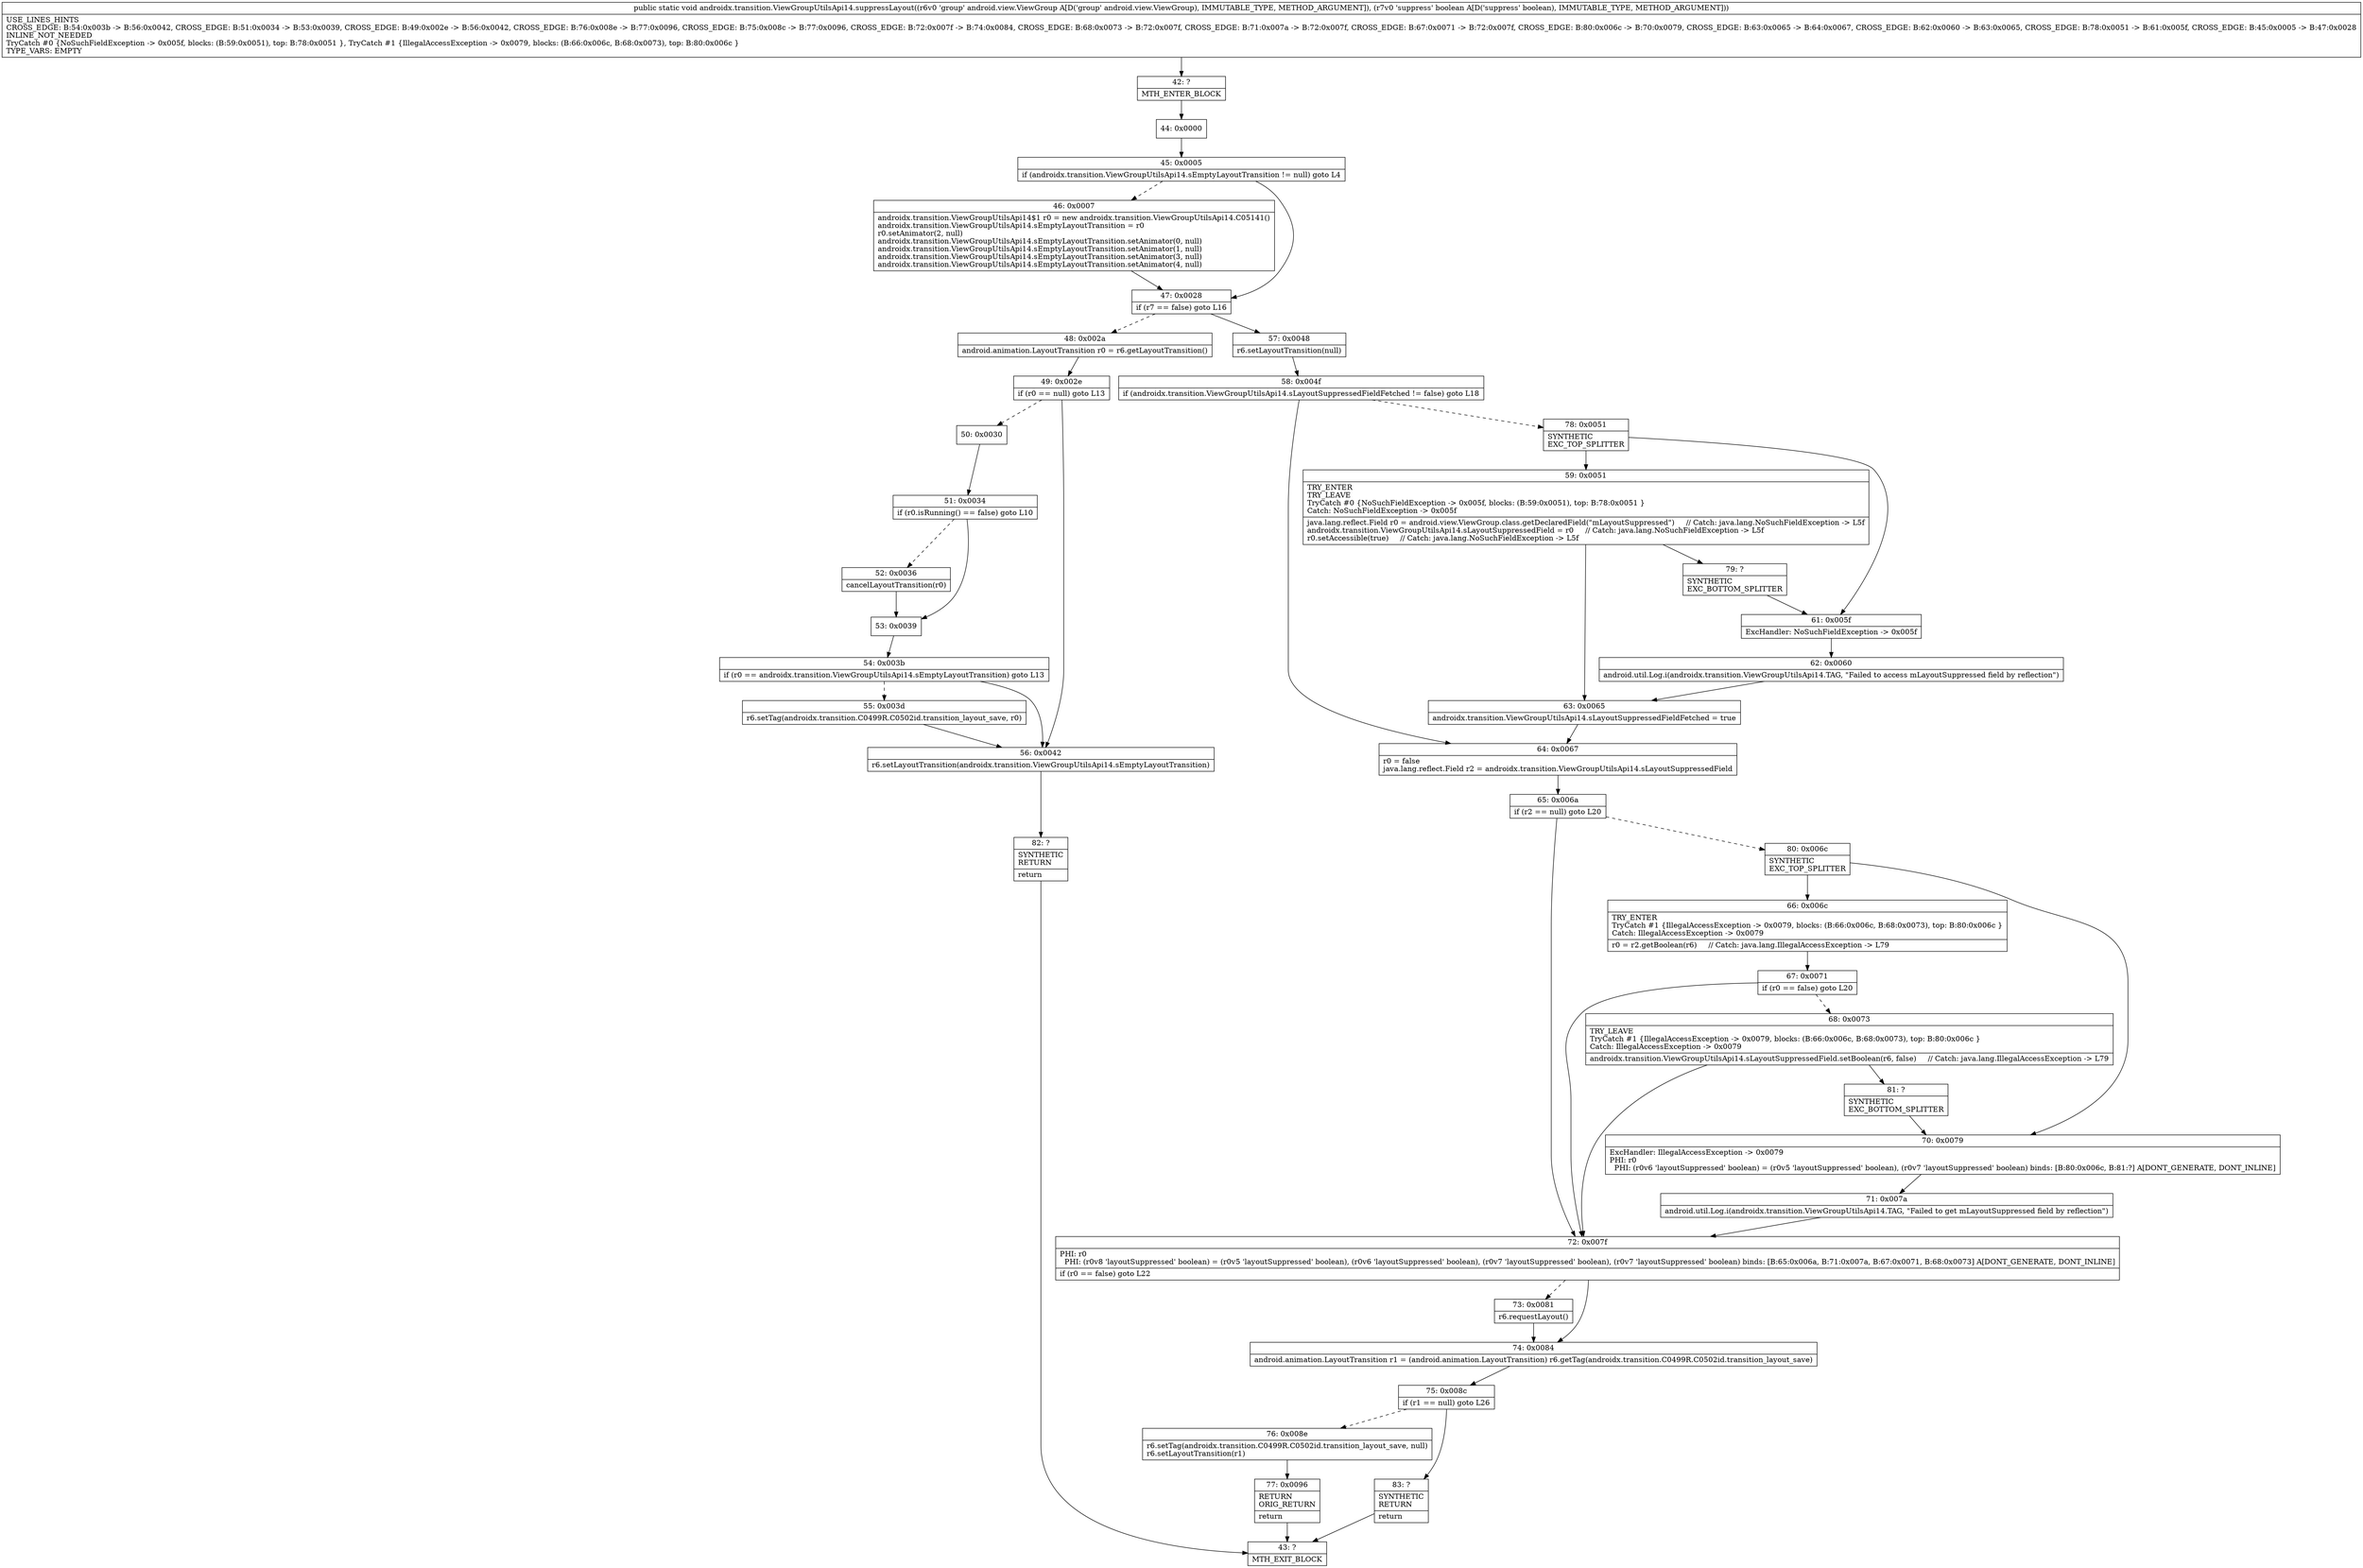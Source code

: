 digraph "CFG forandroidx.transition.ViewGroupUtilsApi14.suppressLayout(Landroid\/view\/ViewGroup;Z)V" {
Node_42 [shape=record,label="{42\:\ ?|MTH_ENTER_BLOCK\l}"];
Node_44 [shape=record,label="{44\:\ 0x0000}"];
Node_45 [shape=record,label="{45\:\ 0x0005|if (androidx.transition.ViewGroupUtilsApi14.sEmptyLayoutTransition != null) goto L4\l}"];
Node_46 [shape=record,label="{46\:\ 0x0007|androidx.transition.ViewGroupUtilsApi14$1 r0 = new androidx.transition.ViewGroupUtilsApi14.C05141()\landroidx.transition.ViewGroupUtilsApi14.sEmptyLayoutTransition = r0\lr0.setAnimator(2, null)\landroidx.transition.ViewGroupUtilsApi14.sEmptyLayoutTransition.setAnimator(0, null)\landroidx.transition.ViewGroupUtilsApi14.sEmptyLayoutTransition.setAnimator(1, null)\landroidx.transition.ViewGroupUtilsApi14.sEmptyLayoutTransition.setAnimator(3, null)\landroidx.transition.ViewGroupUtilsApi14.sEmptyLayoutTransition.setAnimator(4, null)\l}"];
Node_47 [shape=record,label="{47\:\ 0x0028|if (r7 == false) goto L16\l}"];
Node_48 [shape=record,label="{48\:\ 0x002a|android.animation.LayoutTransition r0 = r6.getLayoutTransition()\l}"];
Node_49 [shape=record,label="{49\:\ 0x002e|if (r0 == null) goto L13\l}"];
Node_50 [shape=record,label="{50\:\ 0x0030}"];
Node_51 [shape=record,label="{51\:\ 0x0034|if (r0.isRunning() == false) goto L10\l}"];
Node_52 [shape=record,label="{52\:\ 0x0036|cancelLayoutTransition(r0)\l}"];
Node_53 [shape=record,label="{53\:\ 0x0039}"];
Node_54 [shape=record,label="{54\:\ 0x003b|if (r0 == androidx.transition.ViewGroupUtilsApi14.sEmptyLayoutTransition) goto L13\l}"];
Node_55 [shape=record,label="{55\:\ 0x003d|r6.setTag(androidx.transition.C0499R.C0502id.transition_layout_save, r0)\l}"];
Node_56 [shape=record,label="{56\:\ 0x0042|r6.setLayoutTransition(androidx.transition.ViewGroupUtilsApi14.sEmptyLayoutTransition)\l}"];
Node_82 [shape=record,label="{82\:\ ?|SYNTHETIC\lRETURN\l|return\l}"];
Node_43 [shape=record,label="{43\:\ ?|MTH_EXIT_BLOCK\l}"];
Node_57 [shape=record,label="{57\:\ 0x0048|r6.setLayoutTransition(null)\l}"];
Node_58 [shape=record,label="{58\:\ 0x004f|if (androidx.transition.ViewGroupUtilsApi14.sLayoutSuppressedFieldFetched != false) goto L18\l}"];
Node_64 [shape=record,label="{64\:\ 0x0067|r0 = false\ljava.lang.reflect.Field r2 = androidx.transition.ViewGroupUtilsApi14.sLayoutSuppressedField\l}"];
Node_65 [shape=record,label="{65\:\ 0x006a|if (r2 == null) goto L20\l}"];
Node_72 [shape=record,label="{72\:\ 0x007f|PHI: r0 \l  PHI: (r0v8 'layoutSuppressed' boolean) = (r0v5 'layoutSuppressed' boolean), (r0v6 'layoutSuppressed' boolean), (r0v7 'layoutSuppressed' boolean), (r0v7 'layoutSuppressed' boolean) binds: [B:65:0x006a, B:71:0x007a, B:67:0x0071, B:68:0x0073] A[DONT_GENERATE, DONT_INLINE]\l|if (r0 == false) goto L22\l}"];
Node_73 [shape=record,label="{73\:\ 0x0081|r6.requestLayout()\l}"];
Node_74 [shape=record,label="{74\:\ 0x0084|android.animation.LayoutTransition r1 = (android.animation.LayoutTransition) r6.getTag(androidx.transition.C0499R.C0502id.transition_layout_save)\l}"];
Node_75 [shape=record,label="{75\:\ 0x008c|if (r1 == null) goto L26\l}"];
Node_76 [shape=record,label="{76\:\ 0x008e|r6.setTag(androidx.transition.C0499R.C0502id.transition_layout_save, null)\lr6.setLayoutTransition(r1)\l}"];
Node_77 [shape=record,label="{77\:\ 0x0096|RETURN\lORIG_RETURN\l|return\l}"];
Node_83 [shape=record,label="{83\:\ ?|SYNTHETIC\lRETURN\l|return\l}"];
Node_80 [shape=record,label="{80\:\ 0x006c|SYNTHETIC\lEXC_TOP_SPLITTER\l}"];
Node_66 [shape=record,label="{66\:\ 0x006c|TRY_ENTER\lTryCatch #1 \{IllegalAccessException \-\> 0x0079, blocks: (B:66:0x006c, B:68:0x0073), top: B:80:0x006c \}\lCatch: IllegalAccessException \-\> 0x0079\l|r0 = r2.getBoolean(r6)     \/\/ Catch: java.lang.IllegalAccessException \-\> L79\l}"];
Node_67 [shape=record,label="{67\:\ 0x0071|if (r0 == false) goto L20\l}"];
Node_68 [shape=record,label="{68\:\ 0x0073|TRY_LEAVE\lTryCatch #1 \{IllegalAccessException \-\> 0x0079, blocks: (B:66:0x006c, B:68:0x0073), top: B:80:0x006c \}\lCatch: IllegalAccessException \-\> 0x0079\l|androidx.transition.ViewGroupUtilsApi14.sLayoutSuppressedField.setBoolean(r6, false)     \/\/ Catch: java.lang.IllegalAccessException \-\> L79\l}"];
Node_81 [shape=record,label="{81\:\ ?|SYNTHETIC\lEXC_BOTTOM_SPLITTER\l}"];
Node_70 [shape=record,label="{70\:\ 0x0079|ExcHandler: IllegalAccessException \-\> 0x0079\lPHI: r0 \l  PHI: (r0v6 'layoutSuppressed' boolean) = (r0v5 'layoutSuppressed' boolean), (r0v7 'layoutSuppressed' boolean) binds: [B:80:0x006c, B:81:?] A[DONT_GENERATE, DONT_INLINE]\l}"];
Node_71 [shape=record,label="{71\:\ 0x007a|android.util.Log.i(androidx.transition.ViewGroupUtilsApi14.TAG, \"Failed to get mLayoutSuppressed field by reflection\")\l}"];
Node_78 [shape=record,label="{78\:\ 0x0051|SYNTHETIC\lEXC_TOP_SPLITTER\l}"];
Node_59 [shape=record,label="{59\:\ 0x0051|TRY_ENTER\lTRY_LEAVE\lTryCatch #0 \{NoSuchFieldException \-\> 0x005f, blocks: (B:59:0x0051), top: B:78:0x0051 \}\lCatch: NoSuchFieldException \-\> 0x005f\l|java.lang.reflect.Field r0 = android.view.ViewGroup.class.getDeclaredField(\"mLayoutSuppressed\")     \/\/ Catch: java.lang.NoSuchFieldException \-\> L5f\landroidx.transition.ViewGroupUtilsApi14.sLayoutSuppressedField = r0     \/\/ Catch: java.lang.NoSuchFieldException \-\> L5f\lr0.setAccessible(true)     \/\/ Catch: java.lang.NoSuchFieldException \-\> L5f\l}"];
Node_63 [shape=record,label="{63\:\ 0x0065|androidx.transition.ViewGroupUtilsApi14.sLayoutSuppressedFieldFetched = true\l}"];
Node_79 [shape=record,label="{79\:\ ?|SYNTHETIC\lEXC_BOTTOM_SPLITTER\l}"];
Node_61 [shape=record,label="{61\:\ 0x005f|ExcHandler: NoSuchFieldException \-\> 0x005f\l}"];
Node_62 [shape=record,label="{62\:\ 0x0060|android.util.Log.i(androidx.transition.ViewGroupUtilsApi14.TAG, \"Failed to access mLayoutSuppressed field by reflection\")\l}"];
MethodNode[shape=record,label="{public static void androidx.transition.ViewGroupUtilsApi14.suppressLayout((r6v0 'group' android.view.ViewGroup A[D('group' android.view.ViewGroup), IMMUTABLE_TYPE, METHOD_ARGUMENT]), (r7v0 'suppress' boolean A[D('suppress' boolean), IMMUTABLE_TYPE, METHOD_ARGUMENT]))  | USE_LINES_HINTS\lCROSS_EDGE: B:54:0x003b \-\> B:56:0x0042, CROSS_EDGE: B:51:0x0034 \-\> B:53:0x0039, CROSS_EDGE: B:49:0x002e \-\> B:56:0x0042, CROSS_EDGE: B:76:0x008e \-\> B:77:0x0096, CROSS_EDGE: B:75:0x008c \-\> B:77:0x0096, CROSS_EDGE: B:72:0x007f \-\> B:74:0x0084, CROSS_EDGE: B:68:0x0073 \-\> B:72:0x007f, CROSS_EDGE: B:71:0x007a \-\> B:72:0x007f, CROSS_EDGE: B:67:0x0071 \-\> B:72:0x007f, CROSS_EDGE: B:80:0x006c \-\> B:70:0x0079, CROSS_EDGE: B:63:0x0065 \-\> B:64:0x0067, CROSS_EDGE: B:62:0x0060 \-\> B:63:0x0065, CROSS_EDGE: B:78:0x0051 \-\> B:61:0x005f, CROSS_EDGE: B:45:0x0005 \-\> B:47:0x0028\lINLINE_NOT_NEEDED\lTryCatch #0 \{NoSuchFieldException \-\> 0x005f, blocks: (B:59:0x0051), top: B:78:0x0051 \}, TryCatch #1 \{IllegalAccessException \-\> 0x0079, blocks: (B:66:0x006c, B:68:0x0073), top: B:80:0x006c \}\lTYPE_VARS: EMPTY\l}"];
MethodNode -> Node_42;Node_42 -> Node_44;
Node_44 -> Node_45;
Node_45 -> Node_46[style=dashed];
Node_45 -> Node_47;
Node_46 -> Node_47;
Node_47 -> Node_48[style=dashed];
Node_47 -> Node_57;
Node_48 -> Node_49;
Node_49 -> Node_50[style=dashed];
Node_49 -> Node_56;
Node_50 -> Node_51;
Node_51 -> Node_52[style=dashed];
Node_51 -> Node_53;
Node_52 -> Node_53;
Node_53 -> Node_54;
Node_54 -> Node_55[style=dashed];
Node_54 -> Node_56;
Node_55 -> Node_56;
Node_56 -> Node_82;
Node_82 -> Node_43;
Node_57 -> Node_58;
Node_58 -> Node_64;
Node_58 -> Node_78[style=dashed];
Node_64 -> Node_65;
Node_65 -> Node_72;
Node_65 -> Node_80[style=dashed];
Node_72 -> Node_73[style=dashed];
Node_72 -> Node_74;
Node_73 -> Node_74;
Node_74 -> Node_75;
Node_75 -> Node_76[style=dashed];
Node_75 -> Node_83;
Node_76 -> Node_77;
Node_77 -> Node_43;
Node_83 -> Node_43;
Node_80 -> Node_66;
Node_80 -> Node_70;
Node_66 -> Node_67;
Node_67 -> Node_68[style=dashed];
Node_67 -> Node_72;
Node_68 -> Node_72;
Node_68 -> Node_81;
Node_81 -> Node_70;
Node_70 -> Node_71;
Node_71 -> Node_72;
Node_78 -> Node_59;
Node_78 -> Node_61;
Node_59 -> Node_63;
Node_59 -> Node_79;
Node_63 -> Node_64;
Node_79 -> Node_61;
Node_61 -> Node_62;
Node_62 -> Node_63;
}

